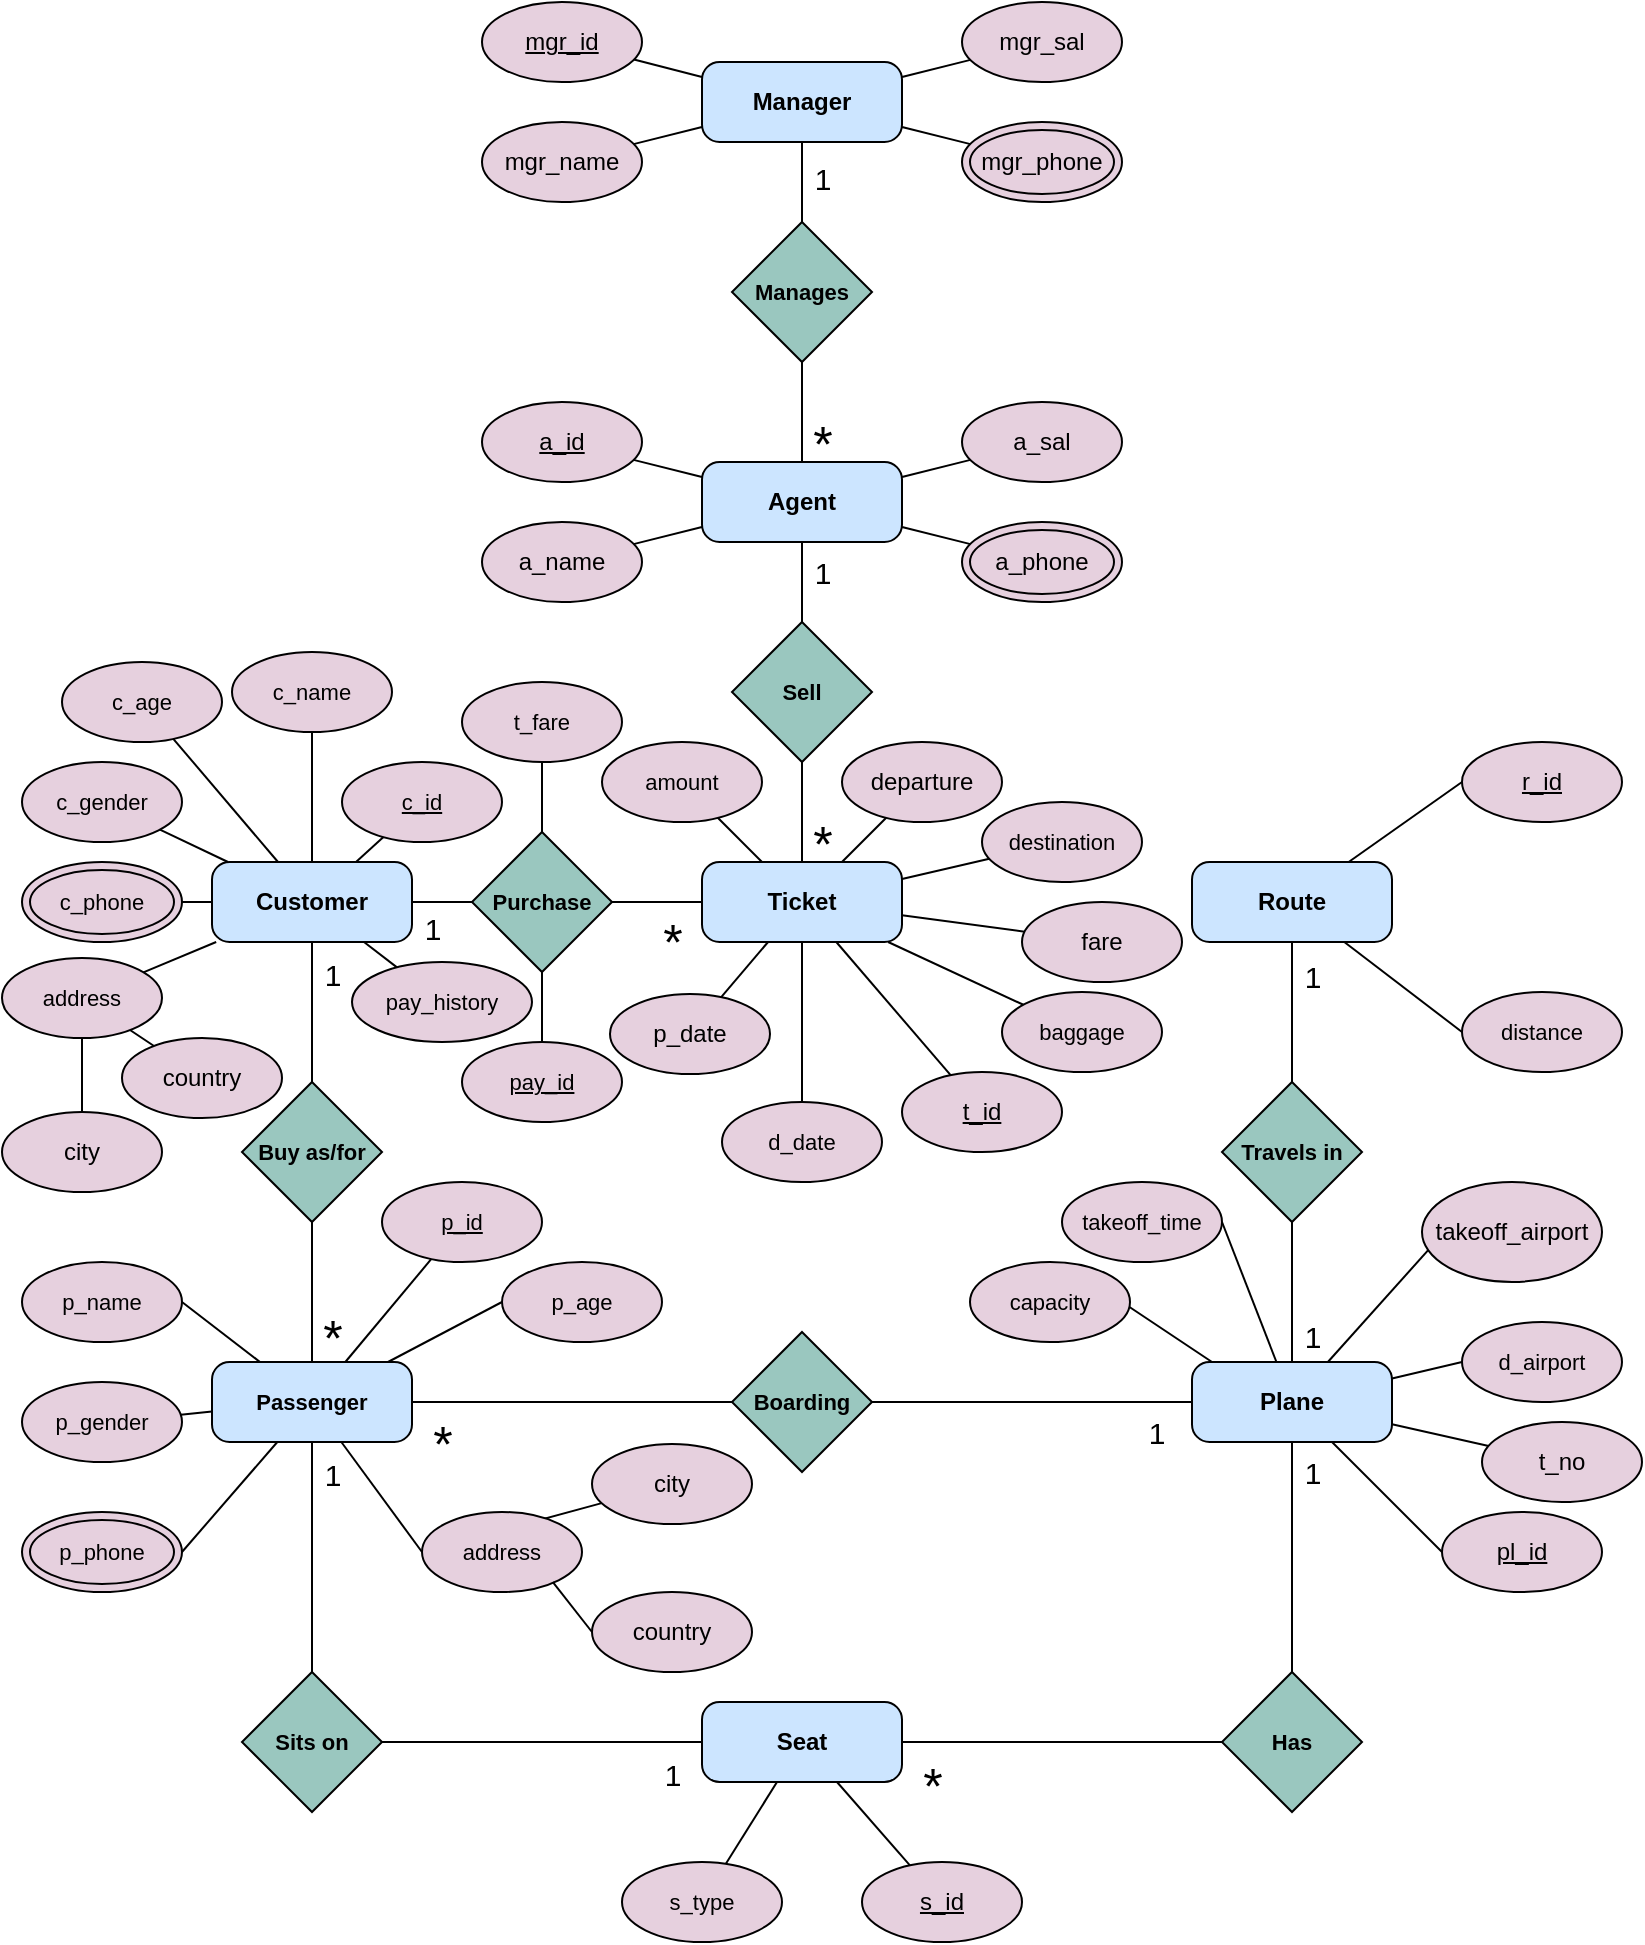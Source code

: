 <mxfile version="21.3.2" type="browser">
  <diagram name="Page-1" id="zXNEqVyuHdE3Q5ng-sDJ">
    <mxGraphModel dx="1050" dy="483" grid="1" gridSize="10" guides="1" tooltips="1" connect="1" arrows="1" fold="1" page="1" pageScale="1" pageWidth="827" pageHeight="1169" math="0" shadow="0">
      <root>
        <mxCell id="0" />
        <mxCell id="1" parent="0" />
        <mxCell id="gFXxe5-0PjqOesxZWd-R-18" value="" style="endArrow=none;html=1;rounded=0;labelBackgroundColor=default;strokeColor=default;fontFamily=Helvetica;fontSize=11;fontColor=default;shape=connector;" parent="1" source="ZnU6-ACtREe6GCIl47CC-2" target="gFXxe5-0PjqOesxZWd-R-12" edge="1">
          <mxGeometry relative="1" as="geometry" />
        </mxCell>
        <mxCell id="gFXxe5-0PjqOesxZWd-R-19" value="" style="endArrow=none;html=1;rounded=0;labelBackgroundColor=default;strokeColor=default;fontFamily=Helvetica;fontSize=11;fontColor=default;shape=connector;" parent="1" source="ZnU6-ACtREe6GCIl47CC-2" target="gFXxe5-0PjqOesxZWd-R-10" edge="1">
          <mxGeometry relative="1" as="geometry" />
        </mxCell>
        <mxCell id="gFXxe5-0PjqOesxZWd-R-30" value="" style="endArrow=none;html=1;rounded=0;labelBackgroundColor=default;strokeColor=default;fontFamily=Helvetica;fontSize=11;fontColor=default;shape=connector;" parent="1" source="ZnU6-ACtREe6GCIl47CC-2" target="gFXxe5-0PjqOesxZWd-R-29" edge="1">
          <mxGeometry relative="1" as="geometry" />
        </mxCell>
        <mxCell id="ZnU6-ACtREe6GCIl47CC-2" value="Manager" style="rounded=1;whiteSpace=wrap;html=1;arcSize=22;fillColor=#CCE5FF;fontStyle=1" parent="1" vertex="1">
          <mxGeometry x="350" y="80" width="100" height="40" as="geometry" />
        </mxCell>
        <mxCell id="gFXxe5-0PjqOesxZWd-R-20" value="" style="endArrow=none;html=1;rounded=0;labelBackgroundColor=default;strokeColor=default;fontFamily=Helvetica;fontSize=11;fontColor=default;shape=connector;" parent="1" source="gFXxe5-0PjqOesxZWd-R-9" target="ZnU6-ACtREe6GCIl47CC-2" edge="1">
          <mxGeometry relative="1" as="geometry" />
        </mxCell>
        <mxCell id="gFXxe5-0PjqOesxZWd-R-9" value="mgr_id" style="ellipse;whiteSpace=wrap;html=1;fillColor=#E6D0DE;fontStyle=4" parent="1" vertex="1">
          <mxGeometry x="240" y="50" width="80" height="40" as="geometry" />
        </mxCell>
        <mxCell id="gFXxe5-0PjqOesxZWd-R-10" value="mgr_name" style="ellipse;whiteSpace=wrap;html=1;fillColor=#E6D0DE;" parent="1" vertex="1">
          <mxGeometry x="240" y="110" width="80" height="40" as="geometry" />
        </mxCell>
        <mxCell id="gFXxe5-0PjqOesxZWd-R-21" value="" style="endArrow=none;html=1;rounded=0;labelBackgroundColor=default;strokeColor=default;fontFamily=Helvetica;fontSize=11;fontColor=default;shape=connector;" parent="1" source="gFXxe5-0PjqOesxZWd-R-11" target="ZnU6-ACtREe6GCIl47CC-2" edge="1">
          <mxGeometry relative="1" as="geometry" />
        </mxCell>
        <mxCell id="gFXxe5-0PjqOesxZWd-R-11" value="mgr_sal" style="ellipse;whiteSpace=wrap;html=1;fillColor=#E6D0DE;" parent="1" vertex="1">
          <mxGeometry x="480" y="50" width="80" height="40" as="geometry" />
        </mxCell>
        <mxCell id="gFXxe5-0PjqOesxZWd-R-12" value="mgr_phone" style="ellipse;shape=doubleEllipse;whiteSpace=wrap;html=1;fillColor=#E6D0DE;" parent="1" vertex="1">
          <mxGeometry x="480" y="110" width="80" height="40" as="geometry" />
        </mxCell>
        <mxCell id="gFXxe5-0PjqOesxZWd-R-42" style="endArrow=none;html=1;rounded=0;labelBackgroundColor=default;strokeColor=default;fontFamily=Helvetica;fontSize=11;fontColor=default;shape=connector;" parent="1" source="gFXxe5-0PjqOesxZWd-R-29" target="gFXxe5-0PjqOesxZWd-R-34" edge="1">
          <mxGeometry relative="1" as="geometry" />
        </mxCell>
        <mxCell id="gFXxe5-0PjqOesxZWd-R-29" value="&lt;b&gt;Manages&lt;/b&gt;" style="rhombus;whiteSpace=wrap;html=1;fillColor=#9AC7BF;fontFamily=Helvetica;fontSize=11;fontColor=default;" parent="1" vertex="1">
          <mxGeometry x="365" y="160" width="70" height="70" as="geometry" />
        </mxCell>
        <mxCell id="gFXxe5-0PjqOesxZWd-R-32" value="" style="endArrow=none;html=1;rounded=0;labelBackgroundColor=default;strokeColor=default;fontFamily=Helvetica;fontSize=11;fontColor=default;shape=connector;" parent="1" source="gFXxe5-0PjqOesxZWd-R-34" target="gFXxe5-0PjqOesxZWd-R-40" edge="1">
          <mxGeometry relative="1" as="geometry" />
        </mxCell>
        <mxCell id="gFXxe5-0PjqOesxZWd-R-33" value="" style="endArrow=none;html=1;rounded=0;labelBackgroundColor=default;strokeColor=default;fontFamily=Helvetica;fontSize=11;fontColor=default;shape=connector;" parent="1" source="gFXxe5-0PjqOesxZWd-R-34" target="gFXxe5-0PjqOesxZWd-R-37" edge="1">
          <mxGeometry relative="1" as="geometry" />
        </mxCell>
        <mxCell id="gFXxe5-0PjqOesxZWd-R-34" value="Agent" style="rounded=1;whiteSpace=wrap;html=1;arcSize=22;fillColor=#CCE5FF;fontStyle=1" parent="1" vertex="1">
          <mxGeometry x="350" y="280" width="100" height="40" as="geometry" />
        </mxCell>
        <mxCell id="gFXxe5-0PjqOesxZWd-R-35" value="" style="endArrow=none;html=1;rounded=0;labelBackgroundColor=default;strokeColor=default;fontFamily=Helvetica;fontSize=11;fontColor=default;shape=connector;" parent="1" source="gFXxe5-0PjqOesxZWd-R-36" target="gFXxe5-0PjqOesxZWd-R-34" edge="1">
          <mxGeometry relative="1" as="geometry" />
        </mxCell>
        <mxCell id="gFXxe5-0PjqOesxZWd-R-36" value="a_id" style="ellipse;whiteSpace=wrap;html=1;fillColor=#E6D0DE;fontStyle=4" parent="1" vertex="1">
          <mxGeometry x="240" y="250" width="80" height="40" as="geometry" />
        </mxCell>
        <mxCell id="gFXxe5-0PjqOesxZWd-R-37" value="a_name" style="ellipse;whiteSpace=wrap;html=1;fillColor=#E6D0DE;" parent="1" vertex="1">
          <mxGeometry x="240" y="310" width="80" height="40" as="geometry" />
        </mxCell>
        <mxCell id="gFXxe5-0PjqOesxZWd-R-38" value="" style="endArrow=none;html=1;rounded=0;labelBackgroundColor=default;strokeColor=default;fontFamily=Helvetica;fontSize=11;fontColor=default;shape=connector;" parent="1" source="gFXxe5-0PjqOesxZWd-R-39" target="gFXxe5-0PjqOesxZWd-R-34" edge="1">
          <mxGeometry relative="1" as="geometry" />
        </mxCell>
        <mxCell id="gFXxe5-0PjqOesxZWd-R-39" value="a_sal" style="ellipse;whiteSpace=wrap;html=1;fillColor=#E6D0DE;" parent="1" vertex="1">
          <mxGeometry x="480" y="250" width="80" height="40" as="geometry" />
        </mxCell>
        <mxCell id="gFXxe5-0PjqOesxZWd-R-40" value="a_phone" style="ellipse;shape=doubleEllipse;whiteSpace=wrap;html=1;fillColor=#E6D0DE;" parent="1" vertex="1">
          <mxGeometry x="480" y="310" width="80" height="40" as="geometry" />
        </mxCell>
        <mxCell id="gFXxe5-0PjqOesxZWd-R-43" style="endArrow=none;html=1;rounded=0;labelBackgroundColor=default;strokeColor=default;fontFamily=Helvetica;fontSize=11;fontColor=default;shape=connector;" parent="1" source="gFXxe5-0PjqOesxZWd-R-44" target="gFXxe5-0PjqOesxZWd-R-47" edge="1">
          <mxGeometry relative="1" as="geometry" />
        </mxCell>
        <mxCell id="gFXxe5-0PjqOesxZWd-R-54" value="" style="endArrow=none;html=1;rounded=0;labelBackgroundColor=default;strokeColor=default;fontFamily=Helvetica;fontSize=11;fontColor=default;shape=connector;" parent="1" source="gFXxe5-0PjqOesxZWd-R-44" target="gFXxe5-0PjqOesxZWd-R-34" edge="1">
          <mxGeometry relative="1" as="geometry" />
        </mxCell>
        <mxCell id="gFXxe5-0PjqOesxZWd-R-44" value="&lt;b&gt;Sell&lt;/b&gt;" style="rhombus;whiteSpace=wrap;html=1;fillColor=#9AC7BF;fontFamily=Helvetica;fontSize=11;fontColor=default;" parent="1" vertex="1">
          <mxGeometry x="365" y="360" width="70" height="70" as="geometry" />
        </mxCell>
        <mxCell id="gFXxe5-0PjqOesxZWd-R-46" value="" style="endArrow=none;html=1;rounded=0;labelBackgroundColor=default;strokeColor=default;fontFamily=Helvetica;fontSize=11;fontColor=default;shape=connector;" parent="1" source="gFXxe5-0PjqOesxZWd-R-47" target="gFXxe5-0PjqOesxZWd-R-50" edge="1">
          <mxGeometry relative="1" as="geometry" />
        </mxCell>
        <mxCell id="gFXxe5-0PjqOesxZWd-R-59" value="" style="endArrow=none;html=1;rounded=0;labelBackgroundColor=default;strokeColor=default;fontFamily=Helvetica;fontSize=11;fontColor=default;shape=connector;" parent="1" source="gFXxe5-0PjqOesxZWd-R-47" target="gFXxe5-0PjqOesxZWd-R-58" edge="1">
          <mxGeometry relative="1" as="geometry" />
        </mxCell>
        <mxCell id="gFXxe5-0PjqOesxZWd-R-60" value="" style="endArrow=none;html=1;rounded=0;labelBackgroundColor=default;strokeColor=default;fontFamily=Helvetica;fontSize=11;fontColor=default;shape=connector;" parent="1" source="gFXxe5-0PjqOesxZWd-R-47" target="gFXxe5-0PjqOesxZWd-R-56" edge="1">
          <mxGeometry relative="1" as="geometry" />
        </mxCell>
        <mxCell id="gFXxe5-0PjqOesxZWd-R-64" value="" style="endArrow=none;html=1;rounded=0;labelBackgroundColor=default;strokeColor=default;fontFamily=Helvetica;fontSize=11;fontColor=default;shape=connector;" parent="1" source="gFXxe5-0PjqOesxZWd-R-47" target="gFXxe5-0PjqOesxZWd-R-63" edge="1">
          <mxGeometry relative="1" as="geometry" />
        </mxCell>
        <mxCell id="gFXxe5-0PjqOesxZWd-R-65" value="" style="endArrow=none;html=1;rounded=0;labelBackgroundColor=default;strokeColor=default;fontFamily=Helvetica;fontSize=11;fontColor=default;shape=connector;" parent="1" source="gFXxe5-0PjqOesxZWd-R-47" target="gFXxe5-0PjqOesxZWd-R-61" edge="1">
          <mxGeometry relative="1" as="geometry" />
        </mxCell>
        <mxCell id="gFXxe5-0PjqOesxZWd-R-67" value="" style="endArrow=none;html=1;rounded=0;labelBackgroundColor=default;strokeColor=default;fontFamily=Helvetica;fontSize=11;fontColor=default;shape=connector;" parent="1" source="gFXxe5-0PjqOesxZWd-R-47" target="gFXxe5-0PjqOesxZWd-R-66" edge="1">
          <mxGeometry relative="1" as="geometry" />
        </mxCell>
        <mxCell id="gFXxe5-0PjqOesxZWd-R-47" value="Ticket" style="rounded=1;whiteSpace=wrap;html=1;arcSize=22;fillColor=#CCE5FF;fontStyle=1" parent="1" vertex="1">
          <mxGeometry x="350" y="480" width="100" height="40" as="geometry" />
        </mxCell>
        <mxCell id="gFXxe5-0PjqOesxZWd-R-48" value="" style="endArrow=none;html=1;rounded=0;labelBackgroundColor=default;strokeColor=default;fontFamily=Helvetica;fontSize=11;fontColor=default;shape=connector;" parent="1" source="gFXxe5-0PjqOesxZWd-R-49" target="gFXxe5-0PjqOesxZWd-R-47" edge="1">
          <mxGeometry relative="1" as="geometry" />
        </mxCell>
        <mxCell id="gFXxe5-0PjqOesxZWd-R-49" value="t_id" style="ellipse;whiteSpace=wrap;html=1;fillColor=#E6D0DE;fontStyle=4" parent="1" vertex="1">
          <mxGeometry x="450" y="585" width="80" height="40" as="geometry" />
        </mxCell>
        <mxCell id="gFXxe5-0PjqOesxZWd-R-50" value="fare" style="ellipse;whiteSpace=wrap;html=1;fillColor=#E6D0DE;" parent="1" vertex="1">
          <mxGeometry x="510" y="500" width="80" height="40" as="geometry" />
        </mxCell>
        <mxCell id="gFXxe5-0PjqOesxZWd-R-51" value="" style="endArrow=none;html=1;rounded=0;labelBackgroundColor=default;strokeColor=default;fontFamily=Helvetica;fontSize=11;fontColor=default;shape=connector;" parent="1" source="gFXxe5-0PjqOesxZWd-R-52" target="gFXxe5-0PjqOesxZWd-R-47" edge="1">
          <mxGeometry relative="1" as="geometry" />
        </mxCell>
        <mxCell id="gFXxe5-0PjqOesxZWd-R-52" value="departure" style="ellipse;whiteSpace=wrap;html=1;fillColor=#E6D0DE;" parent="1" vertex="1">
          <mxGeometry x="420" y="420" width="80" height="40" as="geometry" />
        </mxCell>
        <mxCell id="gFXxe5-0PjqOesxZWd-R-56" value="baggage" style="ellipse;whiteSpace=wrap;html=1;fillColor=#E6D0DE;fontFamily=Helvetica;fontSize=11;fontColor=default;" parent="1" vertex="1">
          <mxGeometry x="500" y="545" width="80" height="40" as="geometry" />
        </mxCell>
        <mxCell id="gFXxe5-0PjqOesxZWd-R-58" value="destination" style="ellipse;whiteSpace=wrap;html=1;fillColor=#E6D0DE;fontFamily=Helvetica;fontSize=11;fontColor=default;" parent="1" vertex="1">
          <mxGeometry x="490" y="450" width="80" height="40" as="geometry" />
        </mxCell>
        <mxCell id="gFXxe5-0PjqOesxZWd-R-61" value="d_date" style="ellipse;whiteSpace=wrap;html=1;fillColor=#E6D0DE;fontFamily=Helvetica;fontSize=11;fontColor=default;" parent="1" vertex="1">
          <mxGeometry x="360" y="600" width="80" height="40" as="geometry" />
        </mxCell>
        <mxCell id="gFXxe5-0PjqOesxZWd-R-63" value="amount" style="ellipse;whiteSpace=wrap;html=1;fillColor=#E6D0DE;fontFamily=Helvetica;fontSize=11;fontColor=default;" parent="1" vertex="1">
          <mxGeometry x="300" y="420" width="80" height="40" as="geometry" />
        </mxCell>
        <mxCell id="gFXxe5-0PjqOesxZWd-R-71" value="" style="endArrow=none;html=1;rounded=0;labelBackgroundColor=default;strokeColor=default;fontFamily=Helvetica;fontSize=11;fontColor=default;shape=connector;" parent="1" source="gFXxe5-0PjqOesxZWd-R-66" target="gFXxe5-0PjqOesxZWd-R-68" edge="1">
          <mxGeometry relative="1" as="geometry" />
        </mxCell>
        <mxCell id="gFXxe5-0PjqOesxZWd-R-72" value="" style="endArrow=none;html=1;rounded=0;labelBackgroundColor=default;strokeColor=default;fontFamily=Helvetica;fontSize=11;fontColor=default;shape=connector;" parent="1" source="gFXxe5-0PjqOesxZWd-R-66" target="gFXxe5-0PjqOesxZWd-R-69" edge="1">
          <mxGeometry relative="1" as="geometry" />
        </mxCell>
        <mxCell id="gFXxe5-0PjqOesxZWd-R-95" value="" style="endArrow=none;html=1;rounded=0;labelBackgroundColor=default;strokeColor=default;fontFamily=Helvetica;fontSize=11;fontColor=default;shape=connector;" parent="1" source="gFXxe5-0PjqOesxZWd-R-66" target="gFXxe5-0PjqOesxZWd-R-86" edge="1">
          <mxGeometry relative="1" as="geometry" />
        </mxCell>
        <mxCell id="gFXxe5-0PjqOesxZWd-R-66" value="&lt;b&gt;Purchase&lt;/b&gt;" style="rhombus;whiteSpace=wrap;html=1;fillColor=#9AC7BF;fontFamily=Helvetica;fontSize=11;fontColor=default;" parent="1" vertex="1">
          <mxGeometry x="235" y="465" width="70" height="70" as="geometry" />
        </mxCell>
        <mxCell id="gFXxe5-0PjqOesxZWd-R-68" value="t_fare" style="ellipse;whiteSpace=wrap;html=1;fillColor=#E6D0DE;fontFamily=Helvetica;fontSize=11;fontColor=default;" parent="1" vertex="1">
          <mxGeometry x="230" y="390" width="80" height="40" as="geometry" />
        </mxCell>
        <mxCell id="gFXxe5-0PjqOesxZWd-R-69" value="&lt;u&gt;pay_id&lt;/u&gt;" style="ellipse;whiteSpace=wrap;html=1;fillColor=#E6D0DE;fontFamily=Helvetica;fontSize=11;fontColor=default;" parent="1" vertex="1">
          <mxGeometry x="230" y="570" width="80" height="40" as="geometry" />
        </mxCell>
        <mxCell id="gFXxe5-0PjqOesxZWd-R-87" value="" style="endArrow=none;html=1;rounded=0;labelBackgroundColor=default;strokeColor=default;fontFamily=Helvetica;fontSize=11;fontColor=default;shape=connector;" parent="1" source="gFXxe5-0PjqOesxZWd-R-75" target="gFXxe5-0PjqOesxZWd-R-86" edge="1">
          <mxGeometry relative="1" as="geometry" />
        </mxCell>
        <mxCell id="gFXxe5-0PjqOesxZWd-R-75" value="&lt;u&gt;c_id&lt;/u&gt;" style="ellipse;whiteSpace=wrap;html=1;fillColor=#E6D0DE;fontFamily=Helvetica;fontSize=11;fontColor=default;" parent="1" vertex="1">
          <mxGeometry x="170" y="430" width="80" height="40" as="geometry" />
        </mxCell>
        <mxCell id="gFXxe5-0PjqOesxZWd-R-88" style="endArrow=none;html=1;rounded=0;labelBackgroundColor=default;strokeColor=default;fontFamily=Helvetica;fontSize=11;fontColor=default;shape=connector;" parent="1" source="gFXxe5-0PjqOesxZWd-R-76" target="gFXxe5-0PjqOesxZWd-R-86" edge="1">
          <mxGeometry relative="1" as="geometry" />
        </mxCell>
        <mxCell id="gFXxe5-0PjqOesxZWd-R-76" value="c_name" style="ellipse;whiteSpace=wrap;html=1;fillColor=#E6D0DE;fontFamily=Helvetica;fontSize=11;fontColor=default;" parent="1" vertex="1">
          <mxGeometry x="115" y="375" width="80" height="40" as="geometry" />
        </mxCell>
        <mxCell id="gFXxe5-0PjqOesxZWd-R-89" style="endArrow=none;html=1;rounded=0;labelBackgroundColor=default;strokeColor=default;fontFamily=Helvetica;fontSize=11;fontColor=default;shape=connector;" parent="1" source="gFXxe5-0PjqOesxZWd-R-77" target="gFXxe5-0PjqOesxZWd-R-86" edge="1">
          <mxGeometry relative="1" as="geometry">
            <mxPoint x="130" y="490" as="targetPoint" />
          </mxGeometry>
        </mxCell>
        <mxCell id="gFXxe5-0PjqOesxZWd-R-77" value="c_age" style="ellipse;whiteSpace=wrap;html=1;fillColor=#E6D0DE;fontFamily=Helvetica;fontSize=11;fontColor=default;" parent="1" vertex="1">
          <mxGeometry x="30" y="380" width="80" height="40" as="geometry" />
        </mxCell>
        <mxCell id="gFXxe5-0PjqOesxZWd-R-90" style="endArrow=none;html=1;rounded=0;labelBackgroundColor=default;strokeColor=default;fontFamily=Helvetica;fontSize=11;fontColor=default;shape=connector;" parent="1" source="gFXxe5-0PjqOesxZWd-R-78" target="gFXxe5-0PjqOesxZWd-R-86" edge="1">
          <mxGeometry relative="1" as="geometry" />
        </mxCell>
        <mxCell id="gFXxe5-0PjqOesxZWd-R-78" value="c_gender" style="ellipse;whiteSpace=wrap;html=1;fillColor=#E6D0DE;fontFamily=Helvetica;fontSize=11;fontColor=default;" parent="1" vertex="1">
          <mxGeometry x="10" y="430" width="80" height="40" as="geometry" />
        </mxCell>
        <mxCell id="gFXxe5-0PjqOesxZWd-R-91" value="" style="endArrow=none;html=1;rounded=0;labelBackgroundColor=default;strokeColor=default;fontFamily=Helvetica;fontSize=11;fontColor=default;shape=connector;" parent="1" source="gFXxe5-0PjqOesxZWd-R-79" target="gFXxe5-0PjqOesxZWd-R-86" edge="1">
          <mxGeometry relative="1" as="geometry" />
        </mxCell>
        <mxCell id="gFXxe5-0PjqOesxZWd-R-79" value="c_phone" style="ellipse;shape=doubleEllipse;whiteSpace=wrap;html=1;fillColor=#E6D0DE;fontFamily=Helvetica;fontSize=11;fontColor=default;" parent="1" vertex="1">
          <mxGeometry x="10" y="480" width="80" height="40" as="geometry" />
        </mxCell>
        <mxCell id="gFXxe5-0PjqOesxZWd-R-93" style="endArrow=none;html=1;rounded=0;labelBackgroundColor=default;strokeColor=default;fontFamily=Helvetica;fontSize=11;fontColor=default;shape=connector;" parent="1" source="gFXxe5-0PjqOesxZWd-R-80" target="gFXxe5-0PjqOesxZWd-R-86" edge="1">
          <mxGeometry relative="1" as="geometry" />
        </mxCell>
        <mxCell id="VN9zvplVHDPRx_Ybqjfq-21" value="" style="endArrow=none;html=1;rounded=0;labelBackgroundColor=default;strokeColor=default;fontFamily=Helvetica;fontSize=11;fontColor=default;shape=connector;" parent="1" source="gFXxe5-0PjqOesxZWd-R-80" target="VN9zvplVHDPRx_Ybqjfq-4" edge="1">
          <mxGeometry relative="1" as="geometry" />
        </mxCell>
        <mxCell id="gFXxe5-0PjqOesxZWd-R-80" value="address" style="ellipse;whiteSpace=wrap;html=1;fillColor=#E6D0DE;fontFamily=Helvetica;fontSize=11;fontColor=default;" parent="1" vertex="1">
          <mxGeometry y="528" width="80" height="40" as="geometry" />
        </mxCell>
        <mxCell id="gFXxe5-0PjqOesxZWd-R-92" style="endArrow=none;html=1;rounded=0;labelBackgroundColor=default;strokeColor=default;fontFamily=Helvetica;fontSize=11;fontColor=default;shape=connector;" parent="1" source="gFXxe5-0PjqOesxZWd-R-81" target="gFXxe5-0PjqOesxZWd-R-86" edge="1">
          <mxGeometry relative="1" as="geometry" />
        </mxCell>
        <mxCell id="gFXxe5-0PjqOesxZWd-R-81" value="pay_history" style="ellipse;whiteSpace=wrap;html=1;fillColor=#E6D0DE;fontFamily=Helvetica;fontSize=11;fontColor=default;" parent="1" vertex="1">
          <mxGeometry x="175" y="530" width="90" height="40" as="geometry" />
        </mxCell>
        <mxCell id="gFXxe5-0PjqOesxZWd-R-86" value="Customer" style="rounded=1;whiteSpace=wrap;html=1;arcSize=22;fillColor=#CCE5FF;fontStyle=1" parent="1" vertex="1">
          <mxGeometry x="105" y="480" width="100" height="40" as="geometry" />
        </mxCell>
        <mxCell id="gFXxe5-0PjqOesxZWd-R-97" value="" style="endArrow=none;html=1;rounded=0;labelBackgroundColor=default;strokeColor=default;fontFamily=Helvetica;fontSize=11;fontColor=default;shape=connector;" parent="1" source="gFXxe5-0PjqOesxZWd-R-96" target="gFXxe5-0PjqOesxZWd-R-86" edge="1">
          <mxGeometry relative="1" as="geometry" />
        </mxCell>
        <mxCell id="gFXxe5-0PjqOesxZWd-R-99" value="" style="endArrow=none;html=1;rounded=0;labelBackgroundColor=default;strokeColor=default;fontFamily=Helvetica;fontSize=11;fontColor=default;shape=connector;" parent="1" source="gFXxe5-0PjqOesxZWd-R-96" target="gFXxe5-0PjqOesxZWd-R-98" edge="1">
          <mxGeometry relative="1" as="geometry" />
        </mxCell>
        <mxCell id="gFXxe5-0PjqOesxZWd-R-96" value="&lt;b&gt;Buy as/for&lt;/b&gt;" style="rhombus;whiteSpace=wrap;html=1;fillColor=#9AC7BF;fontFamily=Helvetica;fontSize=11;fontColor=default;" parent="1" vertex="1">
          <mxGeometry x="120" y="590" width="70" height="70" as="geometry" />
        </mxCell>
        <mxCell id="gFXxe5-0PjqOesxZWd-R-108" style="endArrow=none;html=1;rounded=0;labelBackgroundColor=default;strokeColor=default;fontFamily=Helvetica;fontSize=11;fontColor=default;shape=connector;entryX=1;entryY=0.5;entryDx=0;entryDy=0;" parent="1" source="gFXxe5-0PjqOesxZWd-R-98" target="gFXxe5-0PjqOesxZWd-R-103" edge="1">
          <mxGeometry relative="1" as="geometry" />
        </mxCell>
        <mxCell id="gFXxe5-0PjqOesxZWd-R-118" style="endArrow=none;html=1;rounded=0;labelBackgroundColor=default;strokeColor=default;fontFamily=Helvetica;fontSize=11;fontColor=default;shape=connector;" parent="1" source="gFXxe5-0PjqOesxZWd-R-98" target="gFXxe5-0PjqOesxZWd-R-117" edge="1">
          <mxGeometry relative="1" as="geometry" />
        </mxCell>
        <mxCell id="gFXxe5-0PjqOesxZWd-R-163" style="endArrow=none;html=1;rounded=0;labelBackgroundColor=default;strokeColor=default;fontFamily=Helvetica;fontSize=11;fontColor=default;shape=connector;entryX=0;entryY=0.5;entryDx=0;entryDy=0;" parent="1" source="gFXxe5-0PjqOesxZWd-R-98" target="gFXxe5-0PjqOesxZWd-R-104" edge="1">
          <mxGeometry relative="1" as="geometry" />
        </mxCell>
        <mxCell id="gFXxe5-0PjqOesxZWd-R-98" value="Passenger" style="rounded=1;whiteSpace=wrap;html=1;arcSize=22;fillColor=#CCE5FF;fontFamily=Helvetica;fontSize=11;fontColor=default;fontStyle=1" parent="1" vertex="1">
          <mxGeometry x="105" y="730" width="100" height="40" as="geometry" />
        </mxCell>
        <mxCell id="gFXxe5-0PjqOesxZWd-R-106" style="endArrow=none;html=1;rounded=0;labelBackgroundColor=default;strokeColor=default;fontFamily=Helvetica;fontSize=11;fontColor=default;shape=connector;" parent="1" source="gFXxe5-0PjqOesxZWd-R-100" target="gFXxe5-0PjqOesxZWd-R-98" edge="1">
          <mxGeometry relative="1" as="geometry" />
        </mxCell>
        <mxCell id="gFXxe5-0PjqOesxZWd-R-100" value="p_id" style="ellipse;whiteSpace=wrap;html=1;fillColor=#E6D0DE;fontFamily=Helvetica;fontSize=11;fontColor=default;fontStyle=4" parent="1" vertex="1">
          <mxGeometry x="190" y="640" width="80" height="40" as="geometry" />
        </mxCell>
        <mxCell id="gFXxe5-0PjqOesxZWd-R-113" style="endArrow=none;html=1;rounded=0;labelBackgroundColor=default;strokeColor=default;fontFamily=Helvetica;fontSize=11;fontColor=default;shape=connector;exitX=1;exitY=0.5;exitDx=0;exitDy=0;" parent="1" source="gFXxe5-0PjqOesxZWd-R-101" target="gFXxe5-0PjqOesxZWd-R-98" edge="1">
          <mxGeometry relative="1" as="geometry" />
        </mxCell>
        <mxCell id="gFXxe5-0PjqOesxZWd-R-101" value="p_phone" style="ellipse;shape=doubleEllipse;whiteSpace=wrap;html=1;fillColor=#E6D0DE;fontFamily=Helvetica;fontSize=11;fontColor=default;" parent="1" vertex="1">
          <mxGeometry x="10" y="805" width="80" height="40" as="geometry" />
        </mxCell>
        <mxCell id="gFXxe5-0PjqOesxZWd-R-114" style="endArrow=none;html=1;rounded=0;labelBackgroundColor=default;strokeColor=default;fontFamily=Helvetica;fontSize=11;fontColor=default;shape=connector;" parent="1" source="gFXxe5-0PjqOesxZWd-R-102" target="gFXxe5-0PjqOesxZWd-R-98" edge="1">
          <mxGeometry relative="1" as="geometry" />
        </mxCell>
        <mxCell id="gFXxe5-0PjqOesxZWd-R-102" value="p_gender" style="ellipse;whiteSpace=wrap;html=1;fillColor=#E6D0DE;fontFamily=Helvetica;fontSize=11;fontColor=default;" parent="1" vertex="1">
          <mxGeometry x="10" y="740" width="80" height="40" as="geometry" />
        </mxCell>
        <mxCell id="gFXxe5-0PjqOesxZWd-R-103" value="p_name" style="ellipse;whiteSpace=wrap;html=1;fillColor=#E6D0DE;fontFamily=Helvetica;fontSize=11;fontColor=default;" parent="1" vertex="1">
          <mxGeometry x="10" y="680" width="80" height="40" as="geometry" />
        </mxCell>
        <mxCell id="VN9zvplVHDPRx_Ybqjfq-18" value="" style="endArrow=none;html=1;rounded=0;labelBackgroundColor=default;strokeColor=default;fontFamily=Helvetica;fontSize=11;fontColor=default;shape=connector;exitX=0;exitY=0.5;exitDx=0;exitDy=0;" parent="1" source="gFXxe5-0PjqOesxZWd-R-104" target="VN9zvplVHDPRx_Ybqjfq-17" edge="1">
          <mxGeometry relative="1" as="geometry" />
        </mxCell>
        <mxCell id="gFXxe5-0PjqOesxZWd-R-104" value="address" style="ellipse;whiteSpace=wrap;html=1;fillColor=#E6D0DE;fontFamily=Helvetica;fontSize=11;fontColor=default;" parent="1" vertex="1">
          <mxGeometry x="210" y="805" width="80" height="40" as="geometry" />
        </mxCell>
        <mxCell id="gFXxe5-0PjqOesxZWd-R-116" style="endArrow=none;html=1;rounded=0;labelBackgroundColor=default;strokeColor=default;fontFamily=Helvetica;fontSize=11;fontColor=default;shape=connector;exitX=0;exitY=0.5;exitDx=0;exitDy=0;" parent="1" source="gFXxe5-0PjqOesxZWd-R-105" target="gFXxe5-0PjqOesxZWd-R-98" edge="1">
          <mxGeometry relative="1" as="geometry" />
        </mxCell>
        <mxCell id="gFXxe5-0PjqOesxZWd-R-105" value="p_age" style="ellipse;whiteSpace=wrap;html=1;fillColor=#E6D0DE;fontFamily=Helvetica;fontSize=11;fontColor=default;" parent="1" vertex="1">
          <mxGeometry x="250" y="680" width="80" height="40" as="geometry" />
        </mxCell>
        <mxCell id="gFXxe5-0PjqOesxZWd-R-179" style="endArrow=none;html=1;rounded=0;labelBackgroundColor=default;strokeColor=default;fontFamily=Helvetica;fontSize=11;fontColor=default;shape=connector;" parent="1" source="gFXxe5-0PjqOesxZWd-R-117" target="gFXxe5-0PjqOesxZWd-R-170" edge="1">
          <mxGeometry relative="1" as="geometry" />
        </mxCell>
        <mxCell id="gFXxe5-0PjqOesxZWd-R-117" value="&lt;b&gt;Sits on&lt;/b&gt;" style="rhombus;whiteSpace=wrap;html=1;fillColor=#9AC7BF;fontFamily=Helvetica;fontSize=11;fontColor=default;" parent="1" vertex="1">
          <mxGeometry x="120" y="885" width="70" height="70" as="geometry" />
        </mxCell>
        <mxCell id="gFXxe5-0PjqOesxZWd-R-140" value="" style="endArrow=none;html=1;rounded=0;labelBackgroundColor=default;strokeColor=default;fontFamily=Helvetica;fontSize=11;fontColor=default;shape=connector;entryX=0;entryY=0.5;entryDx=0;entryDy=0;" parent="1" source="gFXxe5-0PjqOesxZWd-R-145" target="gFXxe5-0PjqOesxZWd-R-152" edge="1">
          <mxGeometry relative="1" as="geometry" />
        </mxCell>
        <mxCell id="gFXxe5-0PjqOesxZWd-R-142" value="" style="endArrow=none;html=1;rounded=0;labelBackgroundColor=default;strokeColor=default;fontFamily=Helvetica;fontSize=11;fontColor=default;shape=connector;entryX=1;entryY=0.5;entryDx=0;entryDy=0;" parent="1" source="gFXxe5-0PjqOesxZWd-R-145" target="gFXxe5-0PjqOesxZWd-R-154" edge="1">
          <mxGeometry relative="1" as="geometry" />
        </mxCell>
        <mxCell id="gFXxe5-0PjqOesxZWd-R-143" value="" style="endArrow=none;html=1;rounded=0;labelBackgroundColor=default;strokeColor=default;fontFamily=Helvetica;fontSize=11;fontColor=default;shape=connector;" parent="1" edge="1">
          <mxGeometry relative="1" as="geometry">
            <mxPoint x="620" y="740" as="sourcePoint" />
            <mxPoint x="560" y="700" as="targetPoint" />
          </mxGeometry>
        </mxCell>
        <mxCell id="gFXxe5-0PjqOesxZWd-R-145" value="Plane" style="rounded=1;whiteSpace=wrap;html=1;arcSize=22;fillColor=#CCE5FF;fontStyle=1" parent="1" vertex="1">
          <mxGeometry x="595" y="730" width="100" height="40" as="geometry" />
        </mxCell>
        <mxCell id="gFXxe5-0PjqOesxZWd-R-146" value="" style="endArrow=none;html=1;rounded=0;labelBackgroundColor=default;strokeColor=default;fontFamily=Helvetica;fontSize=11;fontColor=default;shape=connector;exitX=0;exitY=0.5;exitDx=0;exitDy=0;" parent="1" source="gFXxe5-0PjqOesxZWd-R-147" target="gFXxe5-0PjqOesxZWd-R-145" edge="1">
          <mxGeometry relative="1" as="geometry" />
        </mxCell>
        <mxCell id="gFXxe5-0PjqOesxZWd-R-147" value="pl_id" style="ellipse;whiteSpace=wrap;html=1;fillColor=#E6D0DE;fontStyle=4" parent="1" vertex="1">
          <mxGeometry x="720" y="805" width="80" height="40" as="geometry" />
        </mxCell>
        <mxCell id="gFXxe5-0PjqOesxZWd-R-193" style="endArrow=none;html=1;rounded=0;labelBackgroundColor=default;strokeColor=default;fontFamily=Helvetica;fontSize=11;fontColor=default;shape=connector;" parent="1" source="gFXxe5-0PjqOesxZWd-R-148" target="gFXxe5-0PjqOesxZWd-R-145" edge="1">
          <mxGeometry relative="1" as="geometry" />
        </mxCell>
        <mxCell id="gFXxe5-0PjqOesxZWd-R-148" value="t_no" style="ellipse;whiteSpace=wrap;html=1;fillColor=#E6D0DE;" parent="1" vertex="1">
          <mxGeometry x="740" y="760" width="80" height="40" as="geometry" />
        </mxCell>
        <mxCell id="gFXxe5-0PjqOesxZWd-R-149" value="" style="endArrow=none;html=1;rounded=0;labelBackgroundColor=default;strokeColor=default;fontFamily=Helvetica;fontSize=11;fontColor=default;shape=connector;exitX=0.053;exitY=0.644;exitDx=0;exitDy=0;exitPerimeter=0;" parent="1" source="gFXxe5-0PjqOesxZWd-R-150" target="gFXxe5-0PjqOesxZWd-R-145" edge="1">
          <mxGeometry relative="1" as="geometry" />
        </mxCell>
        <mxCell id="gFXxe5-0PjqOesxZWd-R-150" value="takeoff_airport" style="ellipse;whiteSpace=wrap;html=1;fillColor=#E6D0DE;" parent="1" vertex="1">
          <mxGeometry x="710" y="640" width="90" height="50" as="geometry" />
        </mxCell>
        <mxCell id="gFXxe5-0PjqOesxZWd-R-152" value="d_airport" style="ellipse;whiteSpace=wrap;html=1;fillColor=#E6D0DE;fontFamily=Helvetica;fontSize=11;fontColor=default;" parent="1" vertex="1">
          <mxGeometry x="730" y="710" width="80" height="40" as="geometry" />
        </mxCell>
        <mxCell id="gFXxe5-0PjqOesxZWd-R-153" value="capacity" style="ellipse;whiteSpace=wrap;html=1;fillColor=#E6D0DE;fontFamily=Helvetica;fontSize=11;fontColor=default;" parent="1" vertex="1">
          <mxGeometry x="484" y="680" width="80" height="40" as="geometry" />
        </mxCell>
        <mxCell id="gFXxe5-0PjqOesxZWd-R-154" value="takeoff_time" style="ellipse;whiteSpace=wrap;html=1;fillColor=#E6D0DE;fontFamily=Helvetica;fontSize=11;fontColor=default;" parent="1" vertex="1">
          <mxGeometry x="530" y="640" width="80" height="40" as="geometry" />
        </mxCell>
        <mxCell id="gFXxe5-0PjqOesxZWd-R-158" style="endArrow=none;html=1;rounded=0;labelBackgroundColor=default;strokeColor=default;fontFamily=Helvetica;fontSize=11;fontColor=default;shape=connector;" parent="1" source="gFXxe5-0PjqOesxZWd-R-157" target="gFXxe5-0PjqOesxZWd-R-98" edge="1">
          <mxGeometry relative="1" as="geometry">
            <Array as="points">
              <mxPoint x="260" y="750" />
            </Array>
          </mxGeometry>
        </mxCell>
        <mxCell id="gFXxe5-0PjqOesxZWd-R-159" style="endArrow=none;html=1;rounded=0;labelBackgroundColor=default;strokeColor=default;fontFamily=Helvetica;fontSize=11;fontColor=default;shape=connector;" parent="1" source="gFXxe5-0PjqOesxZWd-R-157" target="gFXxe5-0PjqOesxZWd-R-145" edge="1">
          <mxGeometry relative="1" as="geometry" />
        </mxCell>
        <mxCell id="gFXxe5-0PjqOesxZWd-R-157" value="&lt;b&gt;Boarding&lt;/b&gt;" style="rhombus;whiteSpace=wrap;html=1;fillColor=#9AC7BF;fontFamily=Helvetica;fontSize=11;fontColor=default;" parent="1" vertex="1">
          <mxGeometry x="365" y="715" width="70" height="70" as="geometry" />
        </mxCell>
        <mxCell id="gFXxe5-0PjqOesxZWd-R-169" value="" style="endArrow=none;html=1;rounded=0;labelBackgroundColor=default;strokeColor=default;fontFamily=Helvetica;fontSize=11;fontColor=default;shape=connector;" parent="1" source="gFXxe5-0PjqOesxZWd-R-170" target="gFXxe5-0PjqOesxZWd-R-177" edge="1">
          <mxGeometry relative="1" as="geometry" />
        </mxCell>
        <mxCell id="gFXxe5-0PjqOesxZWd-R-181" style="endArrow=none;html=1;rounded=0;labelBackgroundColor=default;strokeColor=default;fontFamily=Helvetica;fontSize=11;fontColor=default;shape=connector;" parent="1" source="gFXxe5-0PjqOesxZWd-R-170" target="gFXxe5-0PjqOesxZWd-R-180" edge="1">
          <mxGeometry relative="1" as="geometry" />
        </mxCell>
        <mxCell id="gFXxe5-0PjqOesxZWd-R-170" value="Seat" style="rounded=1;whiteSpace=wrap;html=1;arcSize=22;fillColor=#CCE5FF;fontStyle=1" parent="1" vertex="1">
          <mxGeometry x="350" y="900" width="100" height="40" as="geometry" />
        </mxCell>
        <mxCell id="gFXxe5-0PjqOesxZWd-R-171" value="" style="endArrow=none;html=1;rounded=0;labelBackgroundColor=default;strokeColor=default;fontFamily=Helvetica;fontSize=11;fontColor=default;shape=connector;" parent="1" source="gFXxe5-0PjqOesxZWd-R-172" target="gFXxe5-0PjqOesxZWd-R-170" edge="1">
          <mxGeometry relative="1" as="geometry" />
        </mxCell>
        <mxCell id="gFXxe5-0PjqOesxZWd-R-172" value="s_id" style="ellipse;whiteSpace=wrap;html=1;fillColor=#E6D0DE;fontStyle=4" parent="1" vertex="1">
          <mxGeometry x="430" y="980" width="80" height="40" as="geometry" />
        </mxCell>
        <mxCell id="gFXxe5-0PjqOesxZWd-R-177" value="s_type" style="ellipse;whiteSpace=wrap;html=1;fillColor=#E6D0DE;fontFamily=Helvetica;fontSize=11;fontColor=default;" parent="1" vertex="1">
          <mxGeometry x="310" y="980" width="80" height="40" as="geometry" />
        </mxCell>
        <mxCell id="gFXxe5-0PjqOesxZWd-R-182" style="endArrow=none;html=1;rounded=0;labelBackgroundColor=default;strokeColor=default;fontFamily=Helvetica;fontSize=11;fontColor=default;shape=connector;" parent="1" source="gFXxe5-0PjqOesxZWd-R-180" target="gFXxe5-0PjqOesxZWd-R-145" edge="1">
          <mxGeometry relative="1" as="geometry" />
        </mxCell>
        <mxCell id="gFXxe5-0PjqOesxZWd-R-180" value="Has" style="rhombus;whiteSpace=wrap;html=1;fillColor=#9AC7BF;fontFamily=Helvetica;fontSize=11;fontColor=default;fontStyle=1" parent="1" vertex="1">
          <mxGeometry x="610" y="885" width="70" height="70" as="geometry" />
        </mxCell>
        <mxCell id="gFXxe5-0PjqOesxZWd-R-183" value="" style="endArrow=none;html=1;rounded=0;labelBackgroundColor=default;strokeColor=default;fontFamily=Helvetica;fontSize=11;fontColor=default;shape=connector;entryX=0;entryY=0.5;entryDx=0;entryDy=0;" parent="1" source="gFXxe5-0PjqOesxZWd-R-184" target="gFXxe5-0PjqOesxZWd-R-187" edge="1">
          <mxGeometry relative="1" as="geometry" />
        </mxCell>
        <mxCell id="gFXxe5-0PjqOesxZWd-R-184" value="Route" style="rounded=1;whiteSpace=wrap;html=1;arcSize=22;fillColor=#CCE5FF;fontStyle=1" parent="1" vertex="1">
          <mxGeometry x="595" y="480" width="100" height="40" as="geometry" />
        </mxCell>
        <mxCell id="gFXxe5-0PjqOesxZWd-R-185" value="" style="endArrow=none;html=1;rounded=0;labelBackgroundColor=default;strokeColor=default;fontFamily=Helvetica;fontSize=11;fontColor=default;shape=connector;exitX=0;exitY=0.5;exitDx=0;exitDy=0;" parent="1" source="gFXxe5-0PjqOesxZWd-R-186" target="gFXxe5-0PjqOesxZWd-R-184" edge="1">
          <mxGeometry relative="1" as="geometry" />
        </mxCell>
        <mxCell id="gFXxe5-0PjqOesxZWd-R-186" value="r_id" style="ellipse;whiteSpace=wrap;html=1;fillColor=#E6D0DE;fontStyle=4" parent="1" vertex="1">
          <mxGeometry x="730" y="420" width="80" height="40" as="geometry" />
        </mxCell>
        <mxCell id="gFXxe5-0PjqOesxZWd-R-187" value="distance" style="ellipse;whiteSpace=wrap;html=1;fillColor=#E6D0DE;fontFamily=Helvetica;fontSize=11;fontColor=default;" parent="1" vertex="1">
          <mxGeometry x="730" y="545" width="80" height="40" as="geometry" />
        </mxCell>
        <mxCell id="gFXxe5-0PjqOesxZWd-R-191" value="" style="endArrow=none;html=1;rounded=0;labelBackgroundColor=default;strokeColor=default;fontFamily=Helvetica;fontSize=11;fontColor=default;shape=connector;" parent="1" source="gFXxe5-0PjqOesxZWd-R-190" target="gFXxe5-0PjqOesxZWd-R-145" edge="1">
          <mxGeometry relative="1" as="geometry" />
        </mxCell>
        <mxCell id="gFXxe5-0PjqOesxZWd-R-192" value="" style="endArrow=none;html=1;rounded=0;labelBackgroundColor=default;strokeColor=default;fontFamily=Helvetica;fontSize=11;fontColor=default;shape=connector;" parent="1" source="gFXxe5-0PjqOesxZWd-R-190" target="gFXxe5-0PjqOesxZWd-R-184" edge="1">
          <mxGeometry relative="1" as="geometry" />
        </mxCell>
        <mxCell id="gFXxe5-0PjqOesxZWd-R-190" value="Travels in" style="rhombus;whiteSpace=wrap;html=1;fillColor=#9AC7BF;fontFamily=Helvetica;fontSize=11;fontColor=default;fontStyle=1" parent="1" vertex="1">
          <mxGeometry x="610" y="590" width="70" height="70" as="geometry" />
        </mxCell>
        <mxCell id="XfQmimS2TN9046DUO4dq-4" value="&lt;font style=&quot;font-size: 15px;&quot;&gt;1&lt;/font&gt;" style="text;html=1;align=center;verticalAlign=middle;resizable=0;points=[];autosize=1;strokeColor=none;fillColor=none;" parent="1" vertex="1">
          <mxGeometry x="395" y="123" width="30" height="30" as="geometry" />
        </mxCell>
        <mxCell id="XfQmimS2TN9046DUO4dq-10" value="&lt;font style=&quot;font-size: 25px;&quot;&gt;*&lt;/font&gt;" style="text;html=1;align=center;verticalAlign=middle;resizable=0;points=[];autosize=1;strokeColor=none;fillColor=none;" parent="1" vertex="1">
          <mxGeometry x="395" y="250" width="30" height="40" as="geometry" />
        </mxCell>
        <mxCell id="XfQmimS2TN9046DUO4dq-11" value="&lt;font style=&quot;font-size: 15px;&quot;&gt;1&lt;/font&gt;" style="text;html=1;align=center;verticalAlign=middle;resizable=0;points=[];autosize=1;strokeColor=none;fillColor=none;" parent="1" vertex="1">
          <mxGeometry x="395" y="320" width="30" height="30" as="geometry" />
        </mxCell>
        <mxCell id="XfQmimS2TN9046DUO4dq-12" value="&lt;font style=&quot;font-size: 25px;&quot;&gt;*&lt;/font&gt;" style="text;html=1;align=center;verticalAlign=middle;resizable=0;points=[];autosize=1;strokeColor=none;fillColor=none;" parent="1" vertex="1">
          <mxGeometry x="395" y="450" width="30" height="40" as="geometry" />
        </mxCell>
        <mxCell id="XfQmimS2TN9046DUO4dq-14" value="&lt;font style=&quot;font-size: 25px;&quot;&gt;*&lt;/font&gt;" style="text;html=1;align=center;verticalAlign=middle;resizable=0;points=[];autosize=1;strokeColor=none;fillColor=none;" parent="1" vertex="1">
          <mxGeometry x="320" y="499" width="30" height="40" as="geometry" />
        </mxCell>
        <mxCell id="XfQmimS2TN9046DUO4dq-15" value="&lt;font style=&quot;font-size: 15px;&quot;&gt;1&lt;/font&gt;" style="text;html=1;align=center;verticalAlign=middle;resizable=0;points=[];autosize=1;strokeColor=none;fillColor=none;" parent="1" vertex="1">
          <mxGeometry x="200" y="498" width="30" height="30" as="geometry" />
        </mxCell>
        <mxCell id="XfQmimS2TN9046DUO4dq-16" value="&lt;font style=&quot;font-size: 15px;&quot;&gt;1&lt;/font&gt;" style="text;html=1;align=center;verticalAlign=middle;resizable=0;points=[];autosize=1;strokeColor=none;fillColor=none;" parent="1" vertex="1">
          <mxGeometry x="150" y="521" width="30" height="30" as="geometry" />
        </mxCell>
        <mxCell id="XfQmimS2TN9046DUO4dq-17" value="&lt;font style=&quot;font-size: 25px;&quot;&gt;*&lt;/font&gt;" style="text;html=1;align=center;verticalAlign=middle;resizable=0;points=[];autosize=1;strokeColor=none;fillColor=none;" parent="1" vertex="1">
          <mxGeometry x="150" y="697" width="30" height="40" as="geometry" />
        </mxCell>
        <mxCell id="XfQmimS2TN9046DUO4dq-18" value="&lt;font style=&quot;font-size: 15px;&quot;&gt;1&lt;/font&gt;" style="text;html=1;align=center;verticalAlign=middle;resizable=0;points=[];autosize=1;strokeColor=none;fillColor=none;" parent="1" vertex="1">
          <mxGeometry x="150" y="771" width="30" height="30" as="geometry" />
        </mxCell>
        <mxCell id="XfQmimS2TN9046DUO4dq-19" value="&lt;font style=&quot;font-size: 15px;&quot;&gt;1&lt;/font&gt;" style="text;html=1;align=center;verticalAlign=middle;resizable=0;points=[];autosize=1;strokeColor=none;fillColor=none;" parent="1" vertex="1">
          <mxGeometry x="320" y="921" width="30" height="30" as="geometry" />
        </mxCell>
        <mxCell id="XfQmimS2TN9046DUO4dq-20" value="&lt;font style=&quot;font-size: 25px;&quot;&gt;*&lt;/font&gt;" style="text;html=1;align=center;verticalAlign=middle;resizable=0;points=[];autosize=1;strokeColor=none;fillColor=none;" parent="1" vertex="1">
          <mxGeometry x="450" y="921" width="30" height="40" as="geometry" />
        </mxCell>
        <mxCell id="XfQmimS2TN9046DUO4dq-21" value="&lt;font style=&quot;font-size: 15px;&quot;&gt;1&lt;/font&gt;" style="text;html=1;align=center;verticalAlign=middle;resizable=0;points=[];autosize=1;strokeColor=none;fillColor=none;" parent="1" vertex="1">
          <mxGeometry x="640" y="770" width="30" height="30" as="geometry" />
        </mxCell>
        <mxCell id="XfQmimS2TN9046DUO4dq-22" value="&lt;font style=&quot;font-size: 25px;&quot;&gt;*&lt;/font&gt;" style="text;html=1;align=center;verticalAlign=middle;resizable=0;points=[];autosize=1;strokeColor=none;fillColor=none;" parent="1" vertex="1">
          <mxGeometry x="205" y="750" width="30" height="40" as="geometry" />
        </mxCell>
        <mxCell id="XfQmimS2TN9046DUO4dq-23" value="&lt;font style=&quot;font-size: 15px;&quot;&gt;1&lt;/font&gt;" style="text;html=1;align=center;verticalAlign=middle;resizable=0;points=[];autosize=1;strokeColor=none;fillColor=none;" parent="1" vertex="1">
          <mxGeometry x="562" y="750" width="30" height="30" as="geometry" />
        </mxCell>
        <mxCell id="XfQmimS2TN9046DUO4dq-25" value="&lt;font style=&quot;font-size: 15px;&quot;&gt;1&lt;/font&gt;" style="text;html=1;align=center;verticalAlign=middle;resizable=0;points=[];autosize=1;strokeColor=none;fillColor=none;" parent="1" vertex="1">
          <mxGeometry x="640" y="522" width="30" height="30" as="geometry" />
        </mxCell>
        <mxCell id="-T68-a1W6uYI7o4QyFt0-1" value="&lt;font style=&quot;font-size: 15px;&quot;&gt;1&lt;/font&gt;" style="text;html=1;align=center;verticalAlign=middle;resizable=0;points=[];autosize=1;strokeColor=none;fillColor=none;" parent="1" vertex="1">
          <mxGeometry x="640" y="702" width="30" height="30" as="geometry" />
        </mxCell>
        <mxCell id="VN9zvplVHDPRx_Ybqjfq-23" value="" style="endArrow=none;html=1;rounded=0;labelBackgroundColor=default;strokeColor=default;fontFamily=Helvetica;fontSize=11;fontColor=default;shape=connector;" parent="1" source="I8kh9__-VK7uCB--jWXj-1" target="gFXxe5-0PjqOesxZWd-R-47" edge="1">
          <mxGeometry relative="1" as="geometry" />
        </mxCell>
        <mxCell id="I8kh9__-VK7uCB--jWXj-1" value="p_date" style="ellipse;whiteSpace=wrap;html=1;fillColor=#E6D0DE;rotation=0;" parent="1" vertex="1">
          <mxGeometry x="304" y="546" width="80" height="40" as="geometry" />
        </mxCell>
        <mxCell id="VN9zvplVHDPRx_Ybqjfq-3" value="" style="endArrow=none;html=1;rounded=0;labelBackgroundColor=default;strokeColor=default;fontFamily=Helvetica;fontSize=11;fontColor=default;shape=connector;" parent="1" source="VN9zvplVHDPRx_Ybqjfq-1" target="gFXxe5-0PjqOesxZWd-R-80" edge="1">
          <mxGeometry relative="1" as="geometry" />
        </mxCell>
        <mxCell id="VN9zvplVHDPRx_Ybqjfq-1" value="city" style="ellipse;whiteSpace=wrap;html=1;fillColor=#E6D0DE;" parent="1" vertex="1">
          <mxGeometry y="605" width="80" height="40" as="geometry" />
        </mxCell>
        <mxCell id="VN9zvplVHDPRx_Ybqjfq-4" value="country" style="ellipse;whiteSpace=wrap;html=1;fillColor=#E6D0DE;" parent="1" vertex="1">
          <mxGeometry x="60" y="568" width="80" height="40" as="geometry" />
        </mxCell>
        <mxCell id="VN9zvplVHDPRx_Ybqjfq-19" value="" style="endArrow=none;html=1;rounded=0;labelBackgroundColor=default;strokeColor=default;fontFamily=Helvetica;fontSize=11;fontColor=default;shape=connector;exitX=0;exitY=0.5;exitDx=0;exitDy=0;entryX=0.818;entryY=0.876;entryDx=0;entryDy=0;entryPerimeter=0;" parent="1" source="VN9zvplVHDPRx_Ybqjfq-15" target="gFXxe5-0PjqOesxZWd-R-104" edge="1">
          <mxGeometry relative="1" as="geometry">
            <mxPoint x="480" y="840" as="sourcePoint" />
            <mxPoint x="270" y="850" as="targetPoint" />
          </mxGeometry>
        </mxCell>
        <mxCell id="VN9zvplVHDPRx_Ybqjfq-15" value="country" style="ellipse;whiteSpace=wrap;html=1;fillColor=#E6D0DE;" parent="1" vertex="1">
          <mxGeometry x="295" y="845" width="80" height="40" as="geometry" />
        </mxCell>
        <mxCell id="VN9zvplVHDPRx_Ybqjfq-17" value="city" style="ellipse;whiteSpace=wrap;html=1;fillColor=#E6D0DE;" parent="1" vertex="1">
          <mxGeometry x="295" y="771" width="80" height="40" as="geometry" />
        </mxCell>
      </root>
    </mxGraphModel>
  </diagram>
</mxfile>
